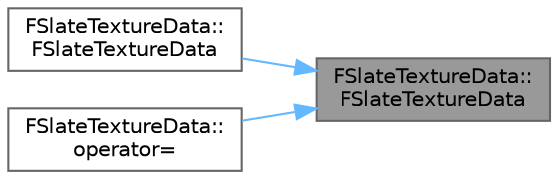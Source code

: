digraph "FSlateTextureData::FSlateTextureData"
{
 // INTERACTIVE_SVG=YES
 // LATEX_PDF_SIZE
  bgcolor="transparent";
  edge [fontname=Helvetica,fontsize=10,labelfontname=Helvetica,labelfontsize=10];
  node [fontname=Helvetica,fontsize=10,shape=box,height=0.2,width=0.4];
  rankdir="RL";
  Node1 [id="Node000001",label="FSlateTextureData::\lFSlateTextureData",height=0.2,width=0.4,color="gray40", fillcolor="grey60", style="filled", fontcolor="black",tooltip=" "];
  Node1 -> Node2 [id="edge1_Node000001_Node000002",dir="back",color="steelblue1",style="solid",tooltip=" "];
  Node2 [id="Node000002",label="FSlateTextureData::\lFSlateTextureData",height=0.2,width=0.4,color="grey40", fillcolor="white", style="filled",URL="$de/d71/structFSlateTextureData.html#a6d19dd9f6b6fd3dd866faa40bf2a87ca",tooltip=" "];
  Node1 -> Node3 [id="edge2_Node000001_Node000003",dir="back",color="steelblue1",style="solid",tooltip=" "];
  Node3 [id="Node000003",label="FSlateTextureData::\loperator=",height=0.2,width=0.4,color="grey40", fillcolor="white", style="filled",URL="$de/d71/structFSlateTextureData.html#aa7266e624187586958b6f919484f7090",tooltip=" "];
}
